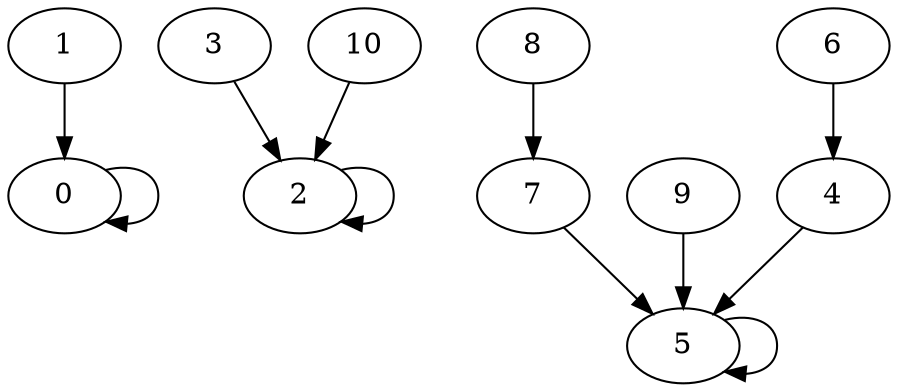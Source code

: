 digraph G { 
   0->0  
   1->0  
   2->2  
   3->2  
   4->5  
   5->5  
   6->4  
   7->5  
   8->7  
   9->5  
   10->2  
}